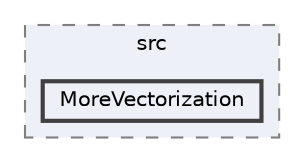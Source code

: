 digraph "external/taskflow/3rd-party/eigen-3.3.7/unsupported/Eigen/src/MoreVectorization"
{
 // LATEX_PDF_SIZE
  bgcolor="transparent";
  edge [fontname=Helvetica,fontsize=10,labelfontname=Helvetica,labelfontsize=10];
  node [fontname=Helvetica,fontsize=10,shape=box,height=0.2,width=0.4];
  compound=true
  subgraph clusterdir_9f83894f9d9ad8e6fa2d07b6fb700861 {
    graph [ bgcolor="#edf0f7", pencolor="grey50", label="src", fontname=Helvetica,fontsize=10 style="filled,dashed", URL="dir_9f83894f9d9ad8e6fa2d07b6fb700861.html",tooltip=""]
  dir_d54ea72df89d71ab5ee7f782f20d21d6 [label="MoreVectorization", fillcolor="#edf0f7", color="grey25", style="filled,bold", URL="dir_d54ea72df89d71ab5ee7f782f20d21d6.html",tooltip=""];
  }
}
